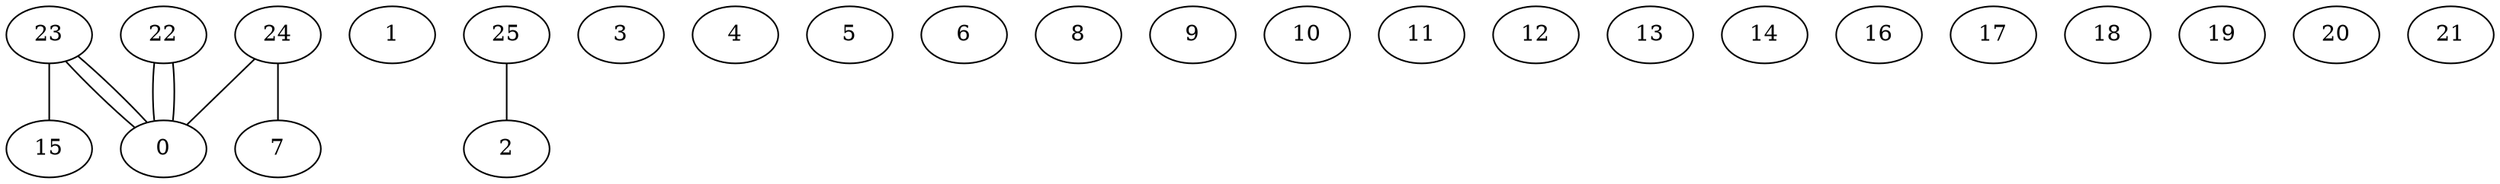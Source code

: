 graph G {
0;
1;
2;
3;
4;
5;
6;
7;
8;
9;
10;
11;
12;
13;
14;
15;
16;
17;
18;
19;
20;
21;
22;
23;
24;
25;
25--2 ;
24--7 ;
24--0 ;
23--15 ;
23--0 ;
23--0 ;
22--0 ;
22--0 ;
}
